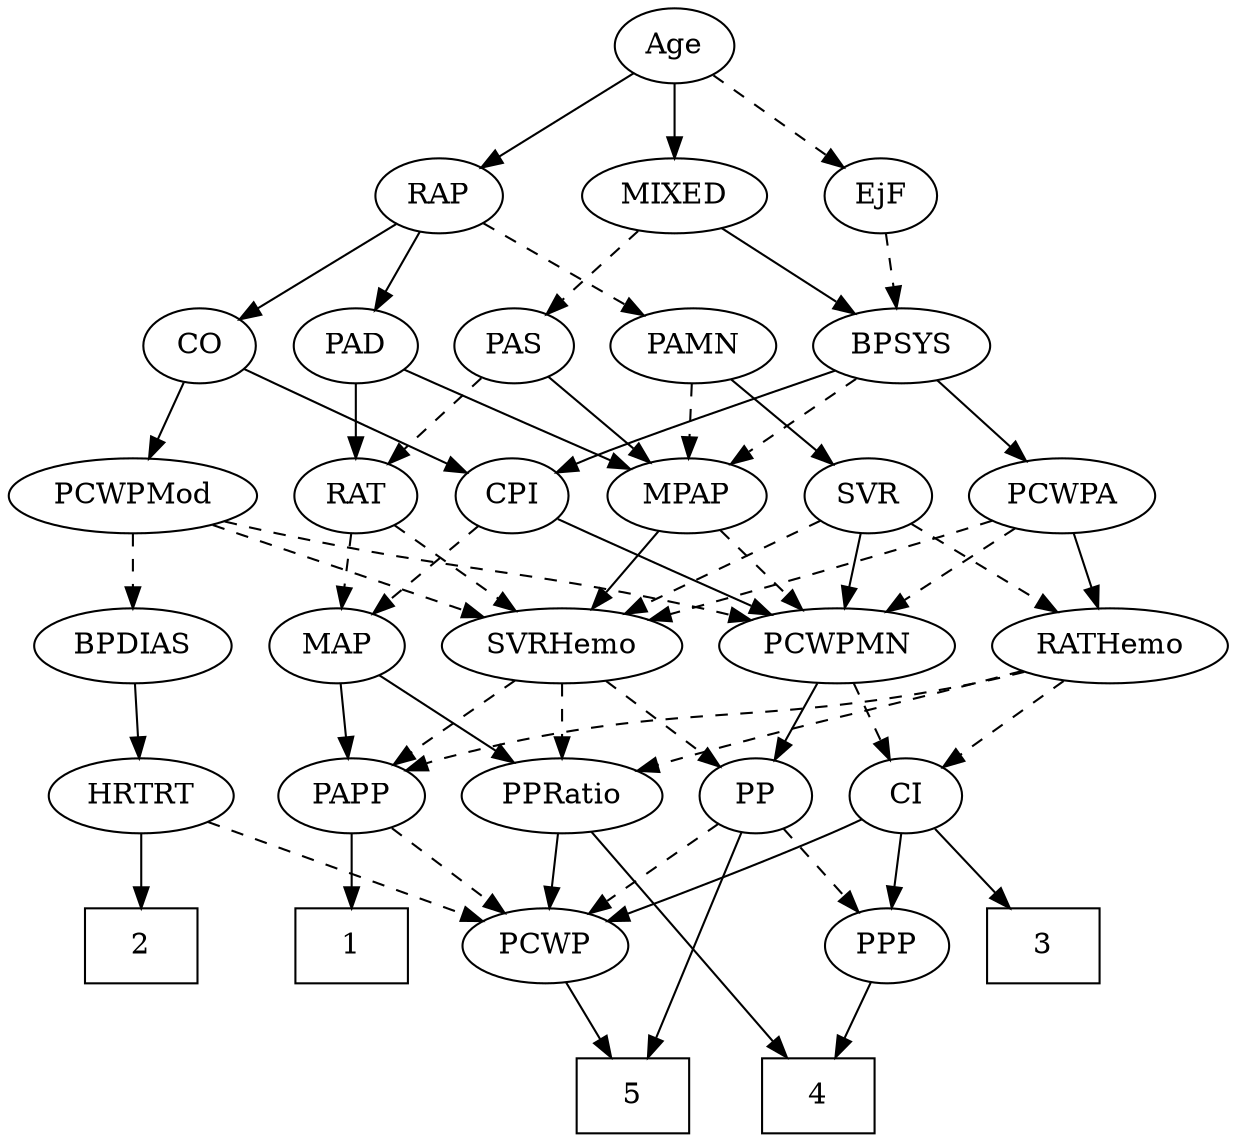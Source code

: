 strict digraph {
	graph [bb="0,0,516.64,540"];
	node [label="\N"];
	1	[height=0.5,
		pos="380.4,90",
		shape=box,
		width=0.75];
	2	[height=0.5,
		pos="468.4,90",
		shape=box,
		width=0.75];
	3	[height=0.5,
		pos="72.396,90",
		shape=box,
		width=0.75];
	4	[height=0.5,
		pos="186.4,18",
		shape=box,
		width=0.75];
	5	[height=0.5,
		pos="279.4,18",
		shape=box,
		width=0.75];
	Age	[height=0.5,
		pos="253.4,522",
		width=0.75];
	EjF	[height=0.5,
		pos="168.4,450",
		width=0.75];
	Age -> EjF	[pos="e,184.73,464.46 237.01,507.5 224.42,497.14 206.86,482.67 192.65,470.97",
		style=dashed];
	RAP	[height=0.5,
		pos="339.4,450",
		width=0.77632];
	Age -> RAP	[pos="e,322.57,464.69 269.98,507.5 282.63,497.21 300.25,482.86 314.58,471.2",
		style=solid];
	MIXED	[height=0.5,
		pos="253.4,450",
		width=1.1193];
	Age -> MIXED	[pos="e,253.4,468.1 253.4,503.7 253.4,495.98 253.4,486.71 253.4,478.11",
		style=solid];
	BPSYS	[height=0.5,
		pos="167.4,378",
		width=1.0471];
	EjF -> BPSYS	[pos="e,167.64,396.1 168.15,431.7 168.04,423.98 167.91,414.71 167.78,406.11",
		style=dashed];
	PAD	[height=0.5,
		pos="486.4,378",
		width=0.79437];
	RAP -> PAD	[pos="e,464.24,389.55 361.4,438.52 386.3,426.66 427.04,407.26 455.21,393.85",
		style=solid];
	CO	[height=0.5,
		pos="340.4,378",
		width=0.75];
	RAP -> CO	[pos="e,340.15,396.1 339.64,431.7 339.75,423.98 339.89,414.71 340.01,406.11",
		style=solid];
	PAMN	[height=0.5,
		pos="259.4,378",
		width=1.011];
	RAP -> PAMN	[pos="e,276.67,394.11 323.21,434.83 312.01,425.04 296.91,411.83 284.21,400.71",
		style=dashed];
	MIXED -> BPSYS	[pos="e,185.72,393.92 234.73,433.81 222.71,424.02 206.89,411.15 193.61,400.34",
		style=solid];
	PAS	[height=0.5,
		pos="412.4,378",
		width=0.75];
	MIXED -> PAS	[pos="e,391.13,389.19 281.85,437.07 306.86,426.5 344.18,410.54 376.4,396 378.19,395.19 380.03,394.35 381.89,393.49",
		style=dashed];
	MPAP	[height=0.5,
		pos="284.4,306",
		width=0.97491];
	PCWPMN	[height=0.5,
		pos="166.4,234",
		width=1.3902];
	MPAP -> PCWPMN	[pos="e,191.35,249.8 262.2,291.83 244.72,281.46 220.05,266.83 200.13,255.01",
		style=dashed];
	SVRHemo	[height=0.5,
		pos="284.4,234",
		width=1.3902];
	MPAP -> SVRHemo	[pos="e,284.4,252.1 284.4,287.7 284.4,279.98 284.4,270.71 284.4,262.11",
		style=solid];
	BPSYS -> MPAP	[pos="e,262.3,320.22 189.95,363.5 208.04,352.69 233.6,337.39 253.57,325.44",
		style=dashed];
	CPI	[height=0.5,
		pos="204.4,306",
		width=0.75];
	BPSYS -> CPI	[pos="e,195.69,323.47 176.16,360.41 180.59,352.04 186.05,341.71 190.99,332.37",
		style=solid];
	PCWPA	[height=0.5,
		pos="43.396,306",
		width=1.1555];
	BPSYS -> PCWPA	[pos="e,67.887,320.83 144.07,363.83 125.04,353.09 97.919,337.78 76.619,325.75",
		style=solid];
	PAD -> MPAP	[pos="e,311.27,317.76 464.09,366.45 458.98,364.19 453.54,361.91 448.4,360 396.21,340.59 381.07,342.05 328.4,324 325.87,323.13 323.27,322.21 \
320.66,321.26",
		style=solid];
	RAT	[height=0.5,
		pos="486.4,306",
		width=0.75827];
	PAD -> RAT	[pos="e,486.4,324.1 486.4,359.7 486.4,351.98 486.4,342.71 486.4,334.11",
		style=solid];
	CO -> CPI	[pos="e,225.25,317.73 319.74,366.37 296.97,354.65 260.15,335.7 234.25,322.37",
		style=solid];
	PCWPMod	[height=0.5,
		pos="389.4,306",
		width=1.4443];
	CO -> PCWPMod	[pos="e,377.52,323.96 351.27,361.46 357.29,352.87 364.92,341.97 371.76,332.19",
		style=solid];
	PAS -> MPAP	[pos="e,307.62,319.7 392.11,365.91 371.83,354.81 340.31,337.58 316.6,324.61",
		style=solid];
	PAS -> RAT	[pos="e,471.44,321.14 427.37,362.83 437.9,352.87 452.18,339.37 464.05,328.14",
		style=dashed];
	PAMN -> MPAP	[pos="e,278.4,323.79 265.45,360.05 268.3,352.06 271.78,342.33 274.97,333.4",
		style=dashed];
	SVR	[height=0.5,
		pos="131.4,306",
		width=0.77632];
	PAMN -> SVR	[pos="e,152.18,318.37 235.92,364.16 214.86,352.64 183.85,335.69 161.08,323.23",
		style=solid];
	RATHemo	[height=0.5,
		pos="49.396,234",
		width=1.3721];
	PPRatio	[height=0.5,
		pos="284.4,162",
		width=1.1013];
	RATHemo -> PPRatio	[pos="e,254.17,173.8 86.507,222.06 93.445,220.03 100.64,217.94 107.4,216 164.2,199.69 179.01,197.69 235.4,180 238.35,179.07 241.4,178.09 \
244.45,177.08",
		style=dashed];
	CI	[height=0.5,
		pos="127.4,162",
		width=0.75];
	RATHemo -> CI	[pos="e,111.88,176.93 67.095,217.12 78.051,207.28 92.242,194.55 104.11,183.9",
		style=dashed];
	PAPP	[height=0.5,
		pos="373.4,162",
		width=0.88464];
	RATHemo -> PAPP	[pos="e,349.63,174.22 85.409,221.67 92.647,219.62 100.23,217.61 107.4,216 206.62,193.65 235.64,208.1 333.4,180 335.66,179.35 337.97,178.6 \
340.27,177.8",
		style=dashed];
	CPI -> PCWPMN	[pos="e,175.69,252.12 195.58,288.76 191.11,280.53 185.57,270.32 180.52,261.02",
		style=solid];
	MAP	[height=0.5,
		pos="383.4,234",
		width=0.84854];
	CPI -> MAP	[pos="e,359.39,245.51 225.55,294.56 230.39,292.3 235.53,289.99 240.4,288 285.27,269.62 298.17,269.49 343.4,252 345.59,251.15 347.85,250.25 \
350.12,249.34",
		style=dashed];
	RAT -> SVRHemo	[pos="e,321.37,246.18 465.28,294.46 460.44,292.2 455.28,289.92 450.4,288 428.55,279.4 372.18,261.75 331.18,249.18",
		style=dashed];
	RAT -> MAP	[pos="e,402.7,248.12 467.98,292.49 452.17,281.74 429.14,266.09 411.1,253.83",
		style=dashed];
	SVR -> RATHemo	[pos="e,67.852,250.76 115.2,291.17 103.91,281.54 88.606,268.47 75.598,257.37",
		style=dashed];
	SVR -> PCWPMN	[pos="e,157.83,252.12 139.51,288.76 143.59,280.61 148.63,270.53 153.24,261.31",
		style=solid];
	SVR -> SVRHemo	[pos="e,254.34,248.71 153.7,294.74 158.54,292.52 163.64,290.18 168.4,288 193.93,276.3 222.65,263.18 245.12,252.92",
		style=dashed];
	PCWPMod -> PCWPMN	[pos="e,202.82,246.43 352.32,293.36 313.91,281.31 253.81,262.44 212.4,249.44",
		style=dashed];
	PCWPMod -> SVRHemo	[pos="e,307.13,250.16 366.61,289.81 351.75,279.9 332.16,266.84 315.82,255.95",
		style=dashed];
	BPDIAS	[height=0.5,
		pos="474.4,234",
		width=1.1735];
	PCWPMod -> BPDIAS	[pos="e,455.77,250.34 408.68,289.12 420.26,279.59 435.14,267.33 447.81,256.89",
		style=dashed];
	PCWPA -> RATHemo	[pos="e,47.93,252.1 44.879,287.7 45.54,279.98 46.335,270.71 47.072,262.11",
		style=solid];
	PCWPA -> PCWPMN	[pos="e,140.87,249.52 67.696,291.17 86.114,280.69 111.66,266.15 132.15,254.49",
		style=dashed];
	PCWPA -> SVRHemo	[pos="e,246.65,245.95 74.87,294.22 81.309,292.09 88.055,289.93 94.396,288 152.17,270.45 167.27,268.36 225.4,252 229.16,250.94 233.05,249.84 \
236.96,248.72",
		style=dashed];
	PP	[height=0.5,
		pos="199.4,162",
		width=0.75];
	PCWPMN -> PP	[pos="e,191.71,179.31 174.38,216.05 178.29,207.77 183.08,197.62 187.41,188.42",
		style=solid];
	PCWPMN -> CI	[pos="e,136.48,179.31 156.95,216.05 152.29,207.68 146.56,197.4 141.4,188.13",
		style=dashed];
	SVRHemo -> PP	[pos="e,215.75,176.47 265.11,217.12 252.78,206.96 236.68,193.71 223.51,182.86",
		style=dashed];
	SVRHemo -> PPRatio	[pos="e,284.4,180.1 284.4,215.7 284.4,207.98 284.4,198.71 284.4,190.11",
		style=dashed];
	SVRHemo -> PAPP	[pos="e,355.39,177.16 304.59,217.12 317.25,207.16 333.69,194.23 347.32,183.51",
		style=dashed];
	HRTRT	[height=0.5,
		pos="468.4,162",
		width=1.1013];
	BPDIAS -> HRTRT	[pos="e,469.86,180.1 472.91,215.7 472.25,207.98 471.46,198.71 470.72,190.11",
		style=solid];
	MAP -> PPRatio	[pos="e,305.13,177.66 364.31,219.5 349.86,209.29 329.76,195.08 313.34,183.46",
		style=solid];
	MAP -> PAPP	[pos="e,375.86,180.28 380.97,216.05 379.87,208.35 378.54,199.03 377.3,190.36",
		style=solid];
	PP -> 5	[pos="e,269.79,36.056 208.42,144.99 222.13,120.64 248.37,74.065 264.82,44.873",
		style=solid];
	PPP	[height=0.5,
		pos="144.4,90",
		width=0.75];
	PP -> PPP	[pos="e,156.31,106.16 187.46,145.81 180.18,136.55 170.73,124.52 162.54,114.09",
		style=dashed];
	PCWP	[height=0.5,
		pos="300.4,90",
		width=0.97491];
	PP -> PCWP	[pos="e,280.42,104.85 217.45,148.49 232.53,138.04 254.29,122.95 271.74,110.86",
		style=dashed];
	PPP -> 4	[pos="e,176.02,36.292 153.93,73.116 158.91,64.801 165.15,54.41 170.82,44.963",
		style=solid];
	PPRatio -> 4	[pos="e,198.42,36.425 273.15,144.71 256.3,120.28 224.31,73.934 204.24,44.853",
		style=solid];
	PPRatio -> PCWP	[pos="e,296.45,108.28 288.27,144.05 290.05,136.26 292.21,126.82 294.21,118.08",
		style=solid];
	PCWP -> 5	[pos="e,284.58,36.275 295.31,72.055 292.97,64.261 290.14,54.822 287.52,46.079",
		style=solid];
	CI -> 3	[pos="e,85.852,108.13 115.46,145.81 108.65,137.14 99.936,126.05 92.132,116.12",
		style=solid];
	CI -> PPP	[pos="e,140.2,108.28 131.51,144.05 133.4,136.26 135.7,126.82 137.82,118.08",
		style=solid];
	CI -> PCWP	[pos="e,272.61,101.08 148.6,150.68 153.43,148.41 158.57,146.07 163.4,144 196.69,129.72 235.22,114.97 262.92,104.67",
		style=solid];
	PAPP -> 1	[pos="e,378.69,108.1 375.13,143.7 375.9,135.98 376.82,126.71 377.68,118.11",
		style=solid];
	PAPP -> PCWP	[pos="e,316.36,106.31 357.91,146.15 347.98,136.63 334.91,124.09 323.73,113.38",
		style=dashed];
	HRTRT -> 2	[pos="e,468.4,108.1 468.4,143.7 468.4,135.98 468.4,126.71 468.4,118.11",
		style=solid];
	HRTRT -> PCWP	[pos="e,326.67,101.95 440.28,149.28 411.7,137.38 367.34,118.89 336.26,105.94",
		style=dashed];
}
